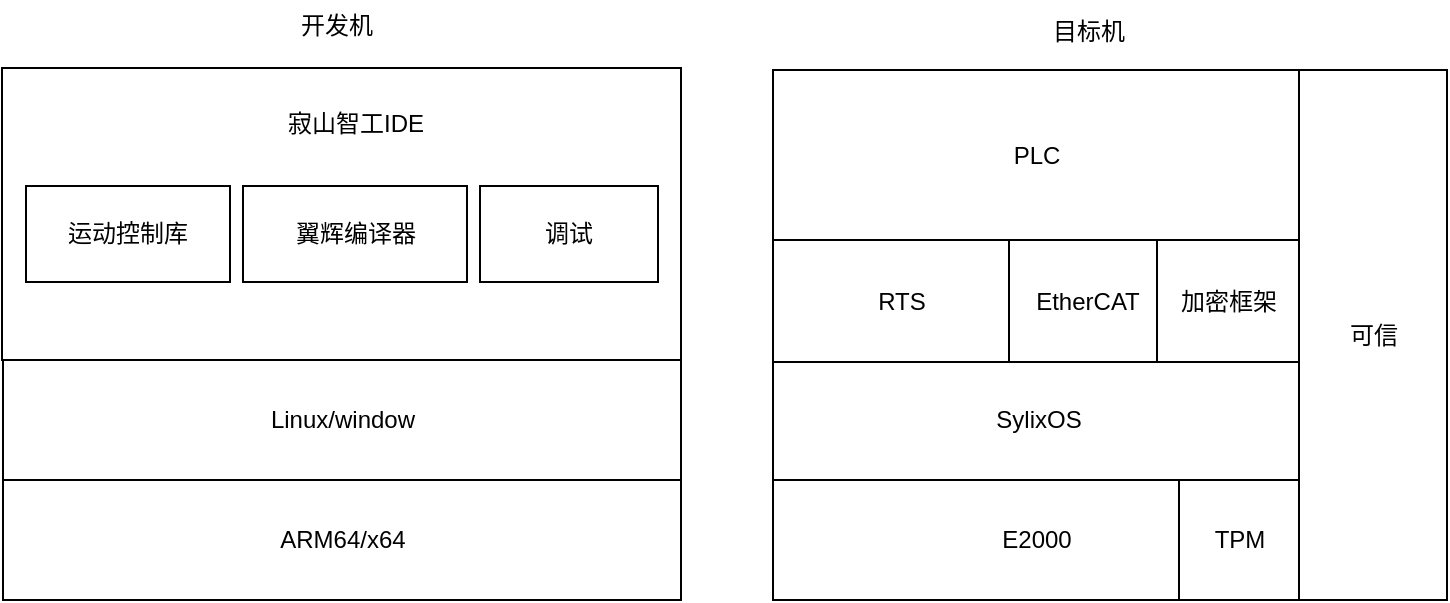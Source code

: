 <mxfile version="24.0.2" type="github">
  <diagram name="第 1 页" id="1dXNIjqomakK2E_-Wu3f">
    <mxGraphModel dx="3531" dy="622" grid="0" gridSize="10" guides="1" tooltips="1" connect="1" arrows="1" fold="1" page="1" pageScale="1" pageWidth="2336" pageHeight="1654" math="0" shadow="0">
      <root>
        <mxCell id="0" />
        <mxCell id="1" parent="0" />
        <mxCell id="yzZIrOnsQKPowUjHJJeK-1" value="" style="whiteSpace=wrap;html=1;aspect=fixed;" vertex="1" parent="1">
          <mxGeometry x="308.5" y="479" width="263" height="263" as="geometry" />
        </mxCell>
        <mxCell id="yzZIrOnsQKPowUjHJJeK-2" value="E2000" style="rounded=0;whiteSpace=wrap;html=1;" vertex="1" parent="1">
          <mxGeometry x="308.5" y="684" width="263" height="60" as="geometry" />
        </mxCell>
        <mxCell id="yzZIrOnsQKPowUjHJJeK-3" value="SylixOS" style="rounded=0;whiteSpace=wrap;html=1;" vertex="1" parent="1">
          <mxGeometry x="308.5" y="624" width="265" height="60" as="geometry" />
        </mxCell>
        <mxCell id="yzZIrOnsQKPowUjHJJeK-4" value="" style="rounded=0;whiteSpace=wrap;html=1;" vertex="1" parent="1">
          <mxGeometry x="308.5" y="564" width="263" height="60" as="geometry" />
        </mxCell>
        <mxCell id="yzZIrOnsQKPowUjHJJeK-5" value="TPM" style="whiteSpace=wrap;html=1;aspect=fixed;" vertex="1" parent="1">
          <mxGeometry x="511.5" y="684" width="60" height="60" as="geometry" />
        </mxCell>
        <mxCell id="yzZIrOnsQKPowUjHJJeK-8" value="RTS" style="rounded=0;whiteSpace=wrap;html=1;" vertex="1" parent="1">
          <mxGeometry x="308.5" y="564" width="128" height="61" as="geometry" />
        </mxCell>
        <mxCell id="yzZIrOnsQKPowUjHJJeK-9" value="EtherCAT" style="rounded=0;whiteSpace=wrap;html=1;" vertex="1" parent="1">
          <mxGeometry x="426.5" y="564" width="78" height="61" as="geometry" />
        </mxCell>
        <mxCell id="yzZIrOnsQKPowUjHJJeK-10" value="可信" style="rounded=0;whiteSpace=wrap;html=1;" vertex="1" parent="1">
          <mxGeometry x="571.5" y="479" width="74" height="265" as="geometry" />
        </mxCell>
        <mxCell id="yzZIrOnsQKPowUjHJJeK-11" value="PLC" style="rounded=0;whiteSpace=wrap;html=1;" vertex="1" parent="1">
          <mxGeometry x="308.5" y="479" width="263" height="85" as="geometry" />
        </mxCell>
        <mxCell id="yzZIrOnsQKPowUjHJJeK-12" value="加密框架" style="rounded=0;whiteSpace=wrap;html=1;" vertex="1" parent="1">
          <mxGeometry x="500.5" y="564" width="71" height="61" as="geometry" />
        </mxCell>
        <mxCell id="yzZIrOnsQKPowUjHJJeK-13" value="目标机" style="text;html=1;align=center;verticalAlign=middle;resizable=0;points=[];autosize=1;strokeColor=none;fillColor=none;" vertex="1" parent="1">
          <mxGeometry x="438.5" y="447" width="54" height="26" as="geometry" />
        </mxCell>
        <mxCell id="yzZIrOnsQKPowUjHJJeK-16" value="ARM64/x64" style="rounded=0;whiteSpace=wrap;html=1;" vertex="1" parent="1">
          <mxGeometry x="-76.5" y="684" width="339" height="60" as="geometry" />
        </mxCell>
        <mxCell id="yzZIrOnsQKPowUjHJJeK-17" value="Linux/window" style="rounded=0;whiteSpace=wrap;html=1;" vertex="1" parent="1">
          <mxGeometry x="-76.5" y="624" width="339" height="60" as="geometry" />
        </mxCell>
        <mxCell id="yzZIrOnsQKPowUjHJJeK-18" value="" style="rounded=0;whiteSpace=wrap;html=1;" vertex="1" parent="1">
          <mxGeometry x="-77" y="478" width="339.5" height="146" as="geometry" />
        </mxCell>
        <mxCell id="yzZIrOnsQKPowUjHJJeK-19" value="寂山智工IDE" style="text;html=1;align=center;verticalAlign=middle;whiteSpace=wrap;rounded=0;" vertex="1" parent="1">
          <mxGeometry x="34.5" y="491" width="130" height="30" as="geometry" />
        </mxCell>
        <mxCell id="yzZIrOnsQKPowUjHJJeK-23" value="运动控制库" style="rounded=0;whiteSpace=wrap;html=1;" vertex="1" parent="1">
          <mxGeometry x="-65" y="537" width="102" height="48" as="geometry" />
        </mxCell>
        <mxCell id="yzZIrOnsQKPowUjHJJeK-24" value="翼辉编译器" style="rounded=0;whiteSpace=wrap;html=1;" vertex="1" parent="1">
          <mxGeometry x="43.5" y="537" width="112" height="48" as="geometry" />
        </mxCell>
        <mxCell id="yzZIrOnsQKPowUjHJJeK-25" value="调试" style="rounded=0;whiteSpace=wrap;html=1;" vertex="1" parent="1">
          <mxGeometry x="162" y="537" width="89" height="48" as="geometry" />
        </mxCell>
        <mxCell id="yzZIrOnsQKPowUjHJJeK-26" value="开发机" style="text;html=1;align=center;verticalAlign=middle;resizable=0;points=[];autosize=1;strokeColor=none;fillColor=none;" vertex="1" parent="1">
          <mxGeometry x="62.75" y="444" width="54" height="26" as="geometry" />
        </mxCell>
      </root>
    </mxGraphModel>
  </diagram>
</mxfile>
